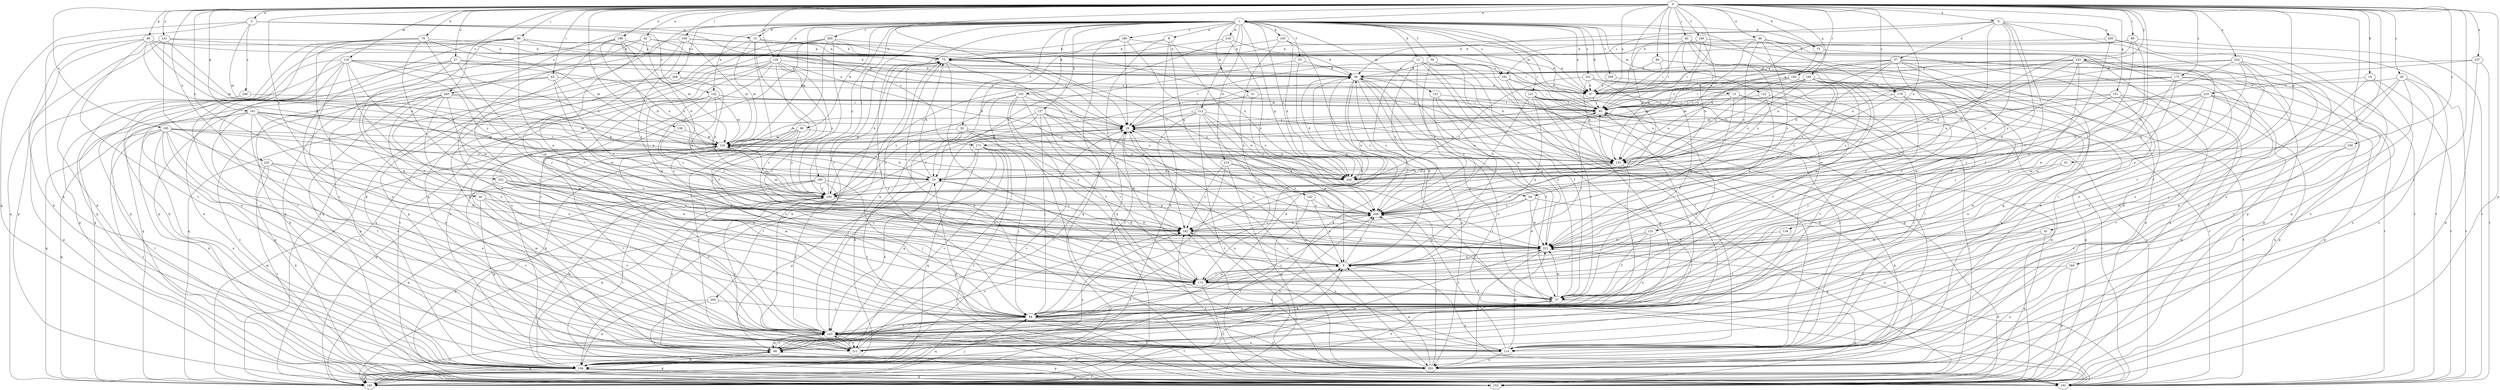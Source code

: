 strict digraph  {
0;
1;
3;
6;
8;
9;
10;
12;
13;
15;
19;
20;
27;
29;
31;
37;
38;
40;
41;
42;
46;
47;
53;
55;
56;
57;
60;
61;
64;
66;
70;
73;
75;
80;
83;
84;
85;
86;
92;
94;
96;
102;
103;
104;
109;
114;
116;
121;
122;
123;
124;
126;
127;
131;
133;
134;
136;
142;
143;
151;
153;
160;
161;
162;
163;
164;
169;
171;
172;
173;
179;
180;
181;
182;
183;
190;
191;
195;
198;
200;
202;
204;
205;
208;
209;
210;
211;
212;
214;
216;
221;
222;
223;
224;
227;
230;
231;
233;
236;
239;
240;
241;
246;
249;
0 -> 1  [label=a];
0 -> 3  [label=a];
0 -> 6  [label=a];
0 -> 10  [label=b];
0 -> 20  [label=c];
0 -> 27  [label=c];
0 -> 29  [label=c];
0 -> 40  [label=e];
0 -> 41  [label=e];
0 -> 42  [label=e];
0 -> 46  [label=e];
0 -> 47  [label=e];
0 -> 60  [label=g];
0 -> 61  [label=g];
0 -> 64  [label=g];
0 -> 70  [label=h];
0 -> 73  [label=h];
0 -> 80  [label=i];
0 -> 83  [label=i];
0 -> 84  [label=i];
0 -> 85  [label=i];
0 -> 86  [label=j];
0 -> 92  [label=j];
0 -> 109  [label=l];
0 -> 114  [label=l];
0 -> 116  [label=m];
0 -> 126  [label=n];
0 -> 134  [label=o];
0 -> 136  [label=o];
0 -> 151  [label=p];
0 -> 153  [label=p];
0 -> 160  [label=q];
0 -> 161  [label=q];
0 -> 164  [label=r];
0 -> 169  [label=r];
0 -> 171  [label=r];
0 -> 173  [label=s];
0 -> 179  [label=s];
0 -> 183  [label=t];
0 -> 195  [label=u];
0 -> 198  [label=u];
0 -> 222  [label=x];
0 -> 223  [label=x];
0 -> 224  [label=x];
0 -> 227  [label=x];
0 -> 230  [label=x];
0 -> 231  [label=y];
0 -> 233  [label=y];
0 -> 236  [label=y];
0 -> 240  [label=z];
1 -> 8  [label=a];
1 -> 12  [label=b];
1 -> 13  [label=b];
1 -> 15  [label=b];
1 -> 31  [label=d];
1 -> 47  [label=e];
1 -> 53  [label=f];
1 -> 55  [label=f];
1 -> 56  [label=f];
1 -> 64  [label=g];
1 -> 73  [label=h];
1 -> 85  [label=i];
1 -> 94  [label=j];
1 -> 96  [label=k];
1 -> 102  [label=k];
1 -> 103  [label=k];
1 -> 104  [label=k];
1 -> 121  [label=m];
1 -> 122  [label=m];
1 -> 123  [label=m];
1 -> 124  [label=m];
1 -> 126  [label=n];
1 -> 127  [label=n];
1 -> 131  [label=n];
1 -> 142  [label=o];
1 -> 179  [label=s];
1 -> 180  [label=s];
1 -> 181  [label=s];
1 -> 190  [label=t];
1 -> 204  [label=v];
1 -> 205  [label=v];
1 -> 208  [label=v];
1 -> 209  [label=v];
1 -> 212  [label=w];
1 -> 214  [label=w];
1 -> 216  [label=w];
1 -> 230  [label=x];
1 -> 239  [label=y];
1 -> 240  [label=z];
1 -> 241  [label=z];
3 -> 15  [label=b];
3 -> 104  [label=k];
3 -> 124  [label=m];
3 -> 142  [label=o];
3 -> 153  [label=p];
3 -> 171  [label=r];
3 -> 246  [label=z];
6 -> 37  [label=d];
6 -> 38  [label=d];
6 -> 57  [label=f];
6 -> 131  [label=n];
6 -> 181  [label=s];
6 -> 200  [label=u];
6 -> 202  [label=u];
6 -> 221  [label=w];
6 -> 249  [label=z];
8 -> 75  [label=h];
8 -> 104  [label=k];
8 -> 162  [label=q];
8 -> 163  [label=q];
8 -> 221  [label=w];
9 -> 19  [label=b];
9 -> 29  [label=c];
9 -> 38  [label=d];
9 -> 85  [label=i];
9 -> 172  [label=r];
9 -> 249  [label=z];
10 -> 143  [label=o];
10 -> 191  [label=t];
10 -> 202  [label=u];
10 -> 210  [label=v];
12 -> 29  [label=c];
12 -> 57  [label=f];
12 -> 114  [label=l];
12 -> 163  [label=q];
12 -> 172  [label=r];
12 -> 181  [label=s];
12 -> 182  [label=s];
12 -> 211  [label=v];
12 -> 249  [label=z];
13 -> 57  [label=f];
13 -> 85  [label=i];
13 -> 133  [label=n];
13 -> 153  [label=p];
13 -> 221  [label=w];
15 -> 29  [label=c];
15 -> 57  [label=f];
15 -> 66  [label=g];
15 -> 75  [label=h];
15 -> 124  [label=m];
15 -> 133  [label=n];
15 -> 172  [label=r];
19 -> 29  [label=c];
19 -> 66  [label=g];
19 -> 75  [label=h];
19 -> 143  [label=o];
19 -> 182  [label=s];
19 -> 239  [label=y];
20 -> 47  [label=e];
20 -> 94  [label=j];
20 -> 114  [label=l];
20 -> 172  [label=r];
20 -> 191  [label=t];
20 -> 202  [label=u];
27 -> 38  [label=d];
27 -> 104  [label=k];
27 -> 133  [label=n];
27 -> 143  [label=o];
27 -> 163  [label=q];
27 -> 221  [label=w];
29 -> 124  [label=m];
29 -> 133  [label=n];
29 -> 202  [label=u];
31 -> 29  [label=c];
31 -> 85  [label=i];
31 -> 249  [label=z];
37 -> 19  [label=b];
37 -> 29  [label=c];
37 -> 38  [label=d];
37 -> 66  [label=g];
37 -> 85  [label=i];
37 -> 133  [label=n];
37 -> 153  [label=p];
37 -> 163  [label=q];
37 -> 172  [label=r];
37 -> 221  [label=w];
38 -> 47  [label=e];
38 -> 57  [label=f];
38 -> 104  [label=k];
38 -> 182  [label=s];
38 -> 191  [label=t];
38 -> 202  [label=u];
38 -> 221  [label=w];
38 -> 249  [label=z];
40 -> 66  [label=g];
40 -> 114  [label=l];
40 -> 143  [label=o];
40 -> 182  [label=s];
40 -> 249  [label=z];
41 -> 143  [label=o];
41 -> 163  [label=q];
41 -> 221  [label=w];
42 -> 19  [label=b];
42 -> 29  [label=c];
42 -> 75  [label=h];
42 -> 143  [label=o];
42 -> 153  [label=p];
42 -> 172  [label=r];
46 -> 75  [label=h];
46 -> 94  [label=j];
46 -> 104  [label=k];
46 -> 133  [label=n];
46 -> 202  [label=u];
46 -> 239  [label=y];
46 -> 249  [label=z];
47 -> 85  [label=i];
47 -> 211  [label=v];
53 -> 19  [label=b];
53 -> 38  [label=d];
53 -> 172  [label=r];
55 -> 124  [label=m];
55 -> 133  [label=n];
55 -> 182  [label=s];
55 -> 191  [label=t];
55 -> 221  [label=w];
55 -> 239  [label=y];
56 -> 38  [label=d];
56 -> 57  [label=f];
56 -> 153  [label=p];
56 -> 249  [label=z];
57 -> 94  [label=j];
57 -> 153  [label=p];
57 -> 221  [label=w];
57 -> 249  [label=z];
60 -> 19  [label=b];
60 -> 47  [label=e];
60 -> 75  [label=h];
60 -> 104  [label=k];
60 -> 124  [label=m];
60 -> 153  [label=p];
60 -> 211  [label=v];
60 -> 230  [label=x];
61 -> 221  [label=w];
61 -> 230  [label=x];
64 -> 163  [label=q];
64 -> 182  [label=s];
64 -> 221  [label=w];
64 -> 249  [label=z];
66 -> 9  [label=a];
66 -> 38  [label=d];
66 -> 104  [label=k];
66 -> 124  [label=m];
66 -> 143  [label=o];
66 -> 163  [label=q];
66 -> 182  [label=s];
66 -> 239  [label=y];
70 -> 75  [label=h];
70 -> 94  [label=j];
70 -> 124  [label=m];
70 -> 153  [label=p];
70 -> 172  [label=r];
70 -> 182  [label=s];
70 -> 202  [label=u];
73 -> 114  [label=l];
73 -> 133  [label=n];
75 -> 38  [label=d];
75 -> 104  [label=k];
75 -> 163  [label=q];
75 -> 172  [label=r];
75 -> 221  [label=w];
75 -> 249  [label=z];
80 -> 47  [label=e];
80 -> 57  [label=f];
80 -> 75  [label=h];
80 -> 94  [label=j];
80 -> 191  [label=t];
80 -> 239  [label=y];
83 -> 47  [label=e];
83 -> 104  [label=k];
83 -> 163  [label=q];
83 -> 182  [label=s];
83 -> 221  [label=w];
84 -> 38  [label=d];
84 -> 114  [label=l];
84 -> 124  [label=m];
84 -> 153  [label=p];
85 -> 29  [label=c];
85 -> 230  [label=x];
86 -> 29  [label=c];
86 -> 38  [label=d];
86 -> 57  [label=f];
86 -> 75  [label=h];
86 -> 153  [label=p];
86 -> 182  [label=s];
86 -> 202  [label=u];
86 -> 211  [label=v];
92 -> 47  [label=e];
92 -> 57  [label=f];
92 -> 75  [label=h];
92 -> 85  [label=i];
92 -> 104  [label=k];
92 -> 133  [label=n];
92 -> 153  [label=p];
92 -> 249  [label=z];
94 -> 29  [label=c];
94 -> 124  [label=m];
94 -> 143  [label=o];
94 -> 163  [label=q];
94 -> 172  [label=r];
94 -> 191  [label=t];
94 -> 202  [label=u];
94 -> 249  [label=z];
96 -> 104  [label=k];
96 -> 124  [label=m];
96 -> 163  [label=q];
96 -> 211  [label=v];
96 -> 230  [label=x];
96 -> 239  [label=y];
102 -> 57  [label=f];
102 -> 66  [label=g];
102 -> 85  [label=i];
102 -> 114  [label=l];
102 -> 182  [label=s];
102 -> 191  [label=t];
102 -> 239  [label=y];
103 -> 47  [label=e];
103 -> 57  [label=f];
103 -> 75  [label=h];
103 -> 94  [label=j];
103 -> 230  [label=x];
104 -> 29  [label=c];
104 -> 57  [label=f];
104 -> 153  [label=p];
104 -> 163  [label=q];
104 -> 182  [label=s];
104 -> 191  [label=t];
104 -> 221  [label=w];
104 -> 249  [label=z];
109 -> 75  [label=h];
109 -> 85  [label=i];
109 -> 124  [label=m];
109 -> 172  [label=r];
109 -> 182  [label=s];
109 -> 191  [label=t];
114 -> 75  [label=h];
114 -> 143  [label=o];
114 -> 182  [label=s];
114 -> 202  [label=u];
114 -> 221  [label=w];
114 -> 249  [label=z];
116 -> 38  [label=d];
116 -> 47  [label=e];
116 -> 104  [label=k];
116 -> 133  [label=n];
116 -> 143  [label=o];
116 -> 153  [label=p];
116 -> 172  [label=r];
116 -> 211  [label=v];
116 -> 221  [label=w];
116 -> 239  [label=y];
121 -> 9  [label=a];
121 -> 57  [label=f];
121 -> 66  [label=g];
121 -> 85  [label=i];
121 -> 114  [label=l];
121 -> 153  [label=p];
121 -> 191  [label=t];
121 -> 249  [label=z];
122 -> 85  [label=i];
122 -> 114  [label=l];
122 -> 221  [label=w];
123 -> 57  [label=f];
123 -> 85  [label=i];
123 -> 221  [label=w];
123 -> 249  [label=z];
124 -> 19  [label=b];
124 -> 114  [label=l];
124 -> 133  [label=n];
126 -> 38  [label=d];
126 -> 57  [label=f];
126 -> 143  [label=o];
126 -> 163  [label=q];
126 -> 172  [label=r];
126 -> 191  [label=t];
126 -> 202  [label=u];
126 -> 239  [label=y];
126 -> 249  [label=z];
127 -> 9  [label=a];
127 -> 29  [label=c];
127 -> 94  [label=j];
127 -> 104  [label=k];
127 -> 143  [label=o];
127 -> 172  [label=r];
127 -> 230  [label=x];
131 -> 57  [label=f];
131 -> 143  [label=o];
131 -> 172  [label=r];
131 -> 221  [label=w];
133 -> 19  [label=b];
133 -> 75  [label=h];
133 -> 85  [label=i];
133 -> 94  [label=j];
133 -> 104  [label=k];
133 -> 182  [label=s];
133 -> 230  [label=x];
134 -> 94  [label=j];
134 -> 221  [label=w];
136 -> 124  [label=m];
136 -> 249  [label=z];
142 -> 29  [label=c];
142 -> 85  [label=i];
142 -> 94  [label=j];
142 -> 124  [label=m];
142 -> 182  [label=s];
142 -> 221  [label=w];
142 -> 239  [label=y];
143 -> 66  [label=g];
143 -> 75  [label=h];
143 -> 85  [label=i];
143 -> 114  [label=l];
143 -> 191  [label=t];
143 -> 211  [label=v];
151 -> 85  [label=i];
151 -> 133  [label=n];
151 -> 143  [label=o];
151 -> 153  [label=p];
151 -> 163  [label=q];
151 -> 221  [label=w];
153 -> 66  [label=g];
153 -> 104  [label=k];
160 -> 9  [label=a];
160 -> 47  [label=e];
160 -> 124  [label=m];
160 -> 133  [label=n];
160 -> 143  [label=o];
160 -> 182  [label=s];
160 -> 221  [label=w];
160 -> 230  [label=x];
160 -> 249  [label=z];
161 -> 9  [label=a];
161 -> 29  [label=c];
161 -> 114  [label=l];
161 -> 124  [label=m];
161 -> 143  [label=o];
161 -> 163  [label=q];
161 -> 191  [label=t];
161 -> 211  [label=v];
161 -> 230  [label=x];
161 -> 239  [label=y];
162 -> 9  [label=a];
162 -> 191  [label=t];
162 -> 249  [label=z];
163 -> 66  [label=g];
163 -> 85  [label=i];
163 -> 94  [label=j];
163 -> 124  [label=m];
163 -> 143  [label=o];
163 -> 182  [label=s];
164 -> 153  [label=p];
164 -> 172  [label=r];
164 -> 202  [label=u];
169 -> 19  [label=b];
169 -> 75  [label=h];
169 -> 85  [label=i];
169 -> 191  [label=t];
171 -> 9  [label=a];
171 -> 66  [label=g];
171 -> 94  [label=j];
171 -> 133  [label=n];
171 -> 163  [label=q];
171 -> 191  [label=t];
171 -> 211  [label=v];
172 -> 9  [label=a];
172 -> 29  [label=c];
172 -> 57  [label=f];
172 -> 191  [label=t];
173 -> 9  [label=a];
173 -> 29  [label=c];
173 -> 47  [label=e];
173 -> 85  [label=i];
173 -> 143  [label=o];
173 -> 191  [label=t];
173 -> 221  [label=w];
179 -> 85  [label=i];
179 -> 94  [label=j];
179 -> 191  [label=t];
179 -> 211  [label=v];
179 -> 230  [label=x];
180 -> 19  [label=b];
180 -> 29  [label=c];
180 -> 75  [label=h];
180 -> 85  [label=i];
180 -> 163  [label=q];
180 -> 230  [label=x];
181 -> 29  [label=c];
181 -> 47  [label=e];
181 -> 85  [label=i];
181 -> 114  [label=l];
181 -> 211  [label=v];
182 -> 221  [label=w];
182 -> 249  [label=z];
183 -> 47  [label=e];
183 -> 124  [label=m];
183 -> 133  [label=n];
183 -> 249  [label=z];
190 -> 94  [label=j];
190 -> 104  [label=k];
190 -> 143  [label=o];
190 -> 163  [label=q];
190 -> 191  [label=t];
190 -> 239  [label=y];
191 -> 9  [label=a];
191 -> 38  [label=d];
191 -> 85  [label=i];
191 -> 221  [label=w];
195 -> 66  [label=g];
195 -> 94  [label=j];
195 -> 104  [label=k];
195 -> 114  [label=l];
195 -> 124  [label=m];
195 -> 133  [label=n];
195 -> 143  [label=o];
195 -> 163  [label=q];
195 -> 191  [label=t];
195 -> 202  [label=u];
195 -> 230  [label=x];
198 -> 19  [label=b];
198 -> 75  [label=h];
198 -> 94  [label=j];
198 -> 124  [label=m];
198 -> 153  [label=p];
198 -> 230  [label=x];
200 -> 75  [label=h];
200 -> 163  [label=q];
200 -> 172  [label=r];
200 -> 191  [label=t];
202 -> 9  [label=a];
202 -> 19  [label=b];
202 -> 29  [label=c];
202 -> 85  [label=i];
202 -> 182  [label=s];
202 -> 249  [label=z];
204 -> 94  [label=j];
204 -> 104  [label=k];
204 -> 191  [label=t];
205 -> 38  [label=d];
205 -> 66  [label=g];
205 -> 75  [label=h];
205 -> 94  [label=j];
205 -> 163  [label=q];
205 -> 202  [label=u];
205 -> 211  [label=v];
208 -> 47  [label=e];
208 -> 66  [label=g];
208 -> 163  [label=q];
208 -> 239  [label=y];
209 -> 47  [label=e];
209 -> 202  [label=u];
210 -> 19  [label=b];
210 -> 85  [label=i];
210 -> 124  [label=m];
210 -> 153  [label=p];
210 -> 163  [label=q];
210 -> 211  [label=v];
210 -> 221  [label=w];
210 -> 230  [label=x];
211 -> 9  [label=a];
211 -> 29  [label=c];
211 -> 143  [label=o];
212 -> 9  [label=a];
212 -> 29  [label=c];
212 -> 124  [label=m];
212 -> 133  [label=n];
212 -> 182  [label=s];
212 -> 191  [label=t];
212 -> 202  [label=u];
212 -> 230  [label=x];
214 -> 94  [label=j];
214 -> 163  [label=q];
214 -> 182  [label=s];
214 -> 230  [label=x];
214 -> 249  [label=z];
216 -> 47  [label=e];
216 -> 75  [label=h];
216 -> 239  [label=y];
216 -> 249  [label=z];
221 -> 9  [label=a];
221 -> 29  [label=c];
221 -> 202  [label=u];
222 -> 19  [label=b];
222 -> 104  [label=k];
222 -> 143  [label=o];
222 -> 191  [label=t];
222 -> 221  [label=w];
223 -> 143  [label=o];
223 -> 172  [label=r];
223 -> 182  [label=s];
223 -> 211  [label=v];
223 -> 221  [label=w];
223 -> 239  [label=y];
224 -> 9  [label=a];
224 -> 38  [label=d];
224 -> 57  [label=f];
224 -> 66  [label=g];
224 -> 133  [label=n];
224 -> 143  [label=o];
224 -> 182  [label=s];
227 -> 29  [label=c];
227 -> 38  [label=d];
227 -> 153  [label=p];
227 -> 191  [label=t];
230 -> 38  [label=d];
230 -> 133  [label=n];
231 -> 38  [label=d];
231 -> 75  [label=h];
231 -> 94  [label=j];
231 -> 104  [label=k];
231 -> 163  [label=q];
231 -> 239  [label=y];
233 -> 38  [label=d];
233 -> 47  [label=e];
233 -> 114  [label=l];
233 -> 133  [label=n];
233 -> 143  [label=o];
233 -> 172  [label=r];
233 -> 202  [label=u];
233 -> 230  [label=x];
233 -> 239  [label=y];
236 -> 114  [label=l];
236 -> 133  [label=n];
236 -> 211  [label=v];
239 -> 29  [label=c];
239 -> 75  [label=h];
239 -> 104  [label=k];
239 -> 114  [label=l];
239 -> 124  [label=m];
239 -> 153  [label=p];
239 -> 211  [label=v];
239 -> 221  [label=w];
239 -> 249  [label=z];
240 -> 19  [label=b];
240 -> 85  [label=i];
240 -> 94  [label=j];
240 -> 143  [label=o];
240 -> 172  [label=r];
240 -> 191  [label=t];
240 -> 202  [label=u];
240 -> 211  [label=v];
241 -> 47  [label=e];
241 -> 57  [label=f];
241 -> 114  [label=l];
241 -> 133  [label=n];
241 -> 191  [label=t];
241 -> 211  [label=v];
241 -> 239  [label=y];
246 -> 85  [label=i];
246 -> 153  [label=p];
249 -> 124  [label=m];
249 -> 182  [label=s];
}
